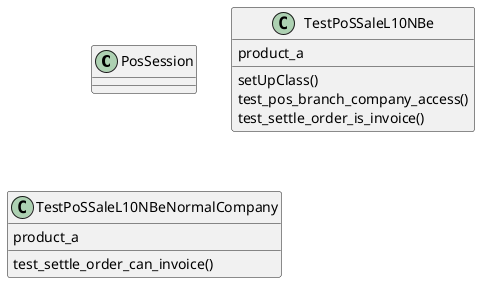 @startuml classes_l10n_be_pos_sale
set namespaceSeparator none
class "PosSession" as odoo_src.odoo.addons.l10n_be_pos_sale.models.pos_session.PosSession {
}
class "TestPoSSaleL10NBe" as odoo_src.odoo.addons.l10n_be_pos_sale.tests.test_l10n_be_pos_sale.TestPoSSaleL10NBe {
  product_a
  setUpClass()
  test_pos_branch_company_access()
  test_settle_order_is_invoice()
}
class "TestPoSSaleL10NBeNormalCompany" as odoo_src.odoo.addons.l10n_be_pos_sale.tests.test_l10n_be_pos_sale.TestPoSSaleL10NBeNormalCompany {
  product_a
  test_settle_order_can_invoice()
}
@enduml
